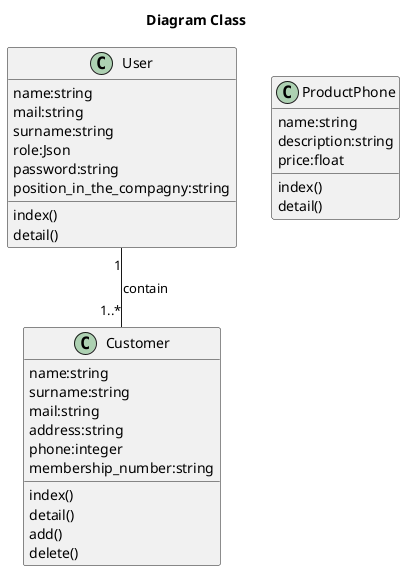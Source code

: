 @startuml
'https://plantuml.com/class-diagram
title Diagram Class

class User{
name:string
mail:string
surname:string
role:Json
password:string
position_in_the_compagny:string
index()
detail()

}

class Customer{
name:string
surname:string
mail:string
address:string
phone:integer
membership_number:string
index()
detail()
add()
delete()

}

class ProductPhone{
name:string
description:string
price:float
index()
detail()
}

User "1" -- "1..*" Customer : contain





@enduml